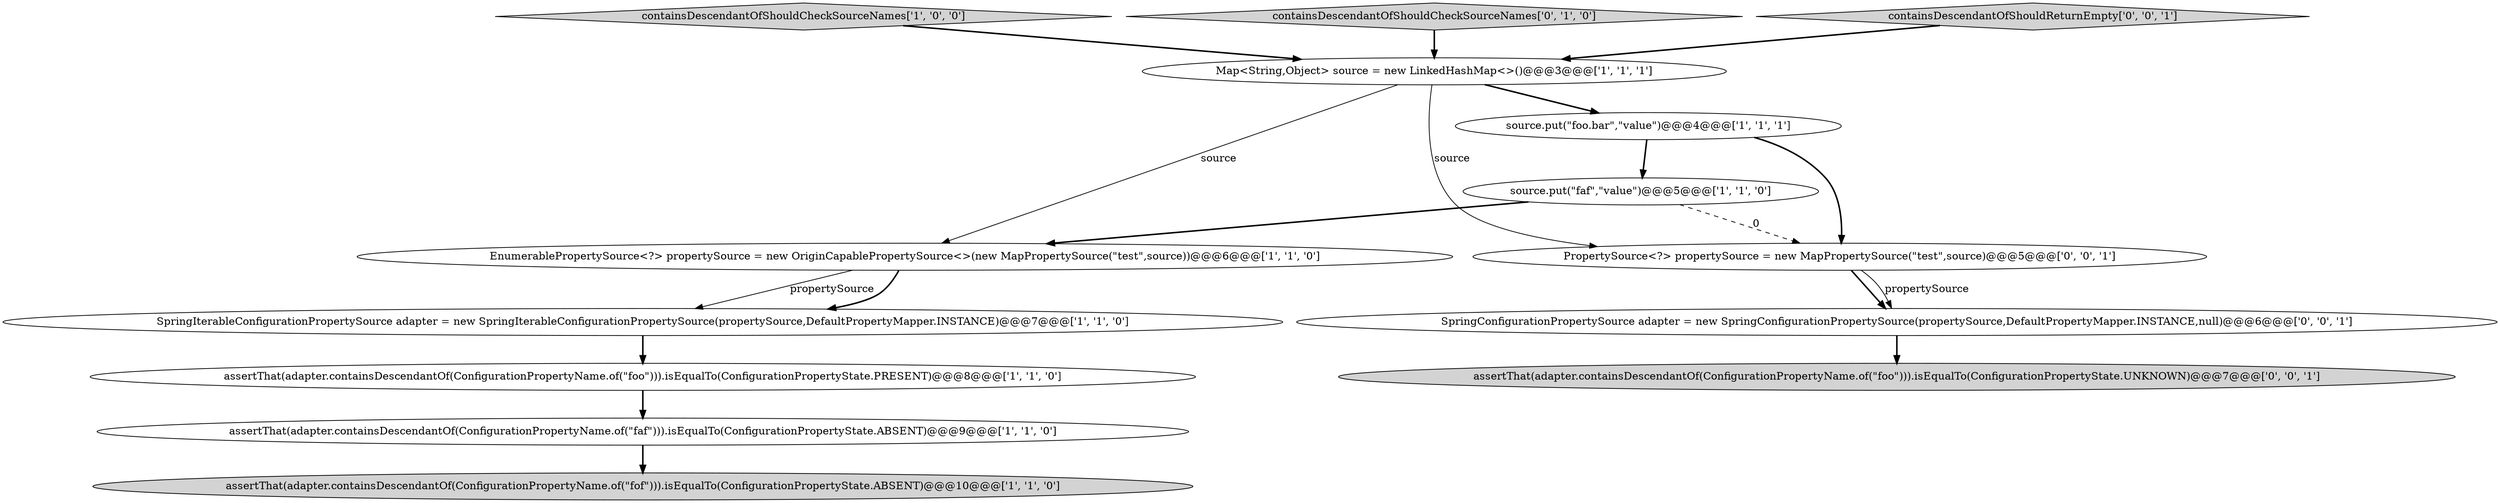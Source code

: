 digraph {
4 [style = filled, label = "source.put(\"faf\",\"value\")@@@5@@@['1', '1', '0']", fillcolor = white, shape = ellipse image = "AAA0AAABBB1BBB"];
5 [style = filled, label = "Map<String,Object> source = new LinkedHashMap<>()@@@3@@@['1', '1', '1']", fillcolor = white, shape = ellipse image = "AAA0AAABBB1BBB"];
10 [style = filled, label = "SpringConfigurationPropertySource adapter = new SpringConfigurationPropertySource(propertySource,DefaultPropertyMapper.INSTANCE,null)@@@6@@@['0', '0', '1']", fillcolor = white, shape = ellipse image = "AAA0AAABBB3BBB"];
0 [style = filled, label = "source.put(\"foo.bar\",\"value\")@@@4@@@['1', '1', '1']", fillcolor = white, shape = ellipse image = "AAA0AAABBB1BBB"];
8 [style = filled, label = "assertThat(adapter.containsDescendantOf(ConfigurationPropertyName.of(\"foo\"))).isEqualTo(ConfigurationPropertyState.PRESENT)@@@8@@@['1', '1', '0']", fillcolor = white, shape = ellipse image = "AAA0AAABBB1BBB"];
7 [style = filled, label = "containsDescendantOfShouldCheckSourceNames['1', '0', '0']", fillcolor = lightgray, shape = diamond image = "AAA0AAABBB1BBB"];
1 [style = filled, label = "assertThat(adapter.containsDescendantOf(ConfigurationPropertyName.of(\"faf\"))).isEqualTo(ConfigurationPropertyState.ABSENT)@@@9@@@['1', '1', '0']", fillcolor = white, shape = ellipse image = "AAA0AAABBB1BBB"];
6 [style = filled, label = "EnumerablePropertySource<?> propertySource = new OriginCapablePropertySource<>(new MapPropertySource(\"test\",source))@@@6@@@['1', '1', '0']", fillcolor = white, shape = ellipse image = "AAA0AAABBB1BBB"];
9 [style = filled, label = "containsDescendantOfShouldCheckSourceNames['0', '1', '0']", fillcolor = lightgray, shape = diamond image = "AAA0AAABBB2BBB"];
13 [style = filled, label = "PropertySource<?> propertySource = new MapPropertySource(\"test\",source)@@@5@@@['0', '0', '1']", fillcolor = white, shape = ellipse image = "AAA0AAABBB3BBB"];
3 [style = filled, label = "assertThat(adapter.containsDescendantOf(ConfigurationPropertyName.of(\"fof\"))).isEqualTo(ConfigurationPropertyState.ABSENT)@@@10@@@['1', '1', '0']", fillcolor = lightgray, shape = ellipse image = "AAA0AAABBB1BBB"];
12 [style = filled, label = "containsDescendantOfShouldReturnEmpty['0', '0', '1']", fillcolor = lightgray, shape = diamond image = "AAA0AAABBB3BBB"];
11 [style = filled, label = "assertThat(adapter.containsDescendantOf(ConfigurationPropertyName.of(\"foo\"))).isEqualTo(ConfigurationPropertyState.UNKNOWN)@@@7@@@['0', '0', '1']", fillcolor = lightgray, shape = ellipse image = "AAA0AAABBB3BBB"];
2 [style = filled, label = "SpringIterableConfigurationPropertySource adapter = new SpringIterableConfigurationPropertySource(propertySource,DefaultPropertyMapper.INSTANCE)@@@7@@@['1', '1', '0']", fillcolor = white, shape = ellipse image = "AAA0AAABBB1BBB"];
1->3 [style = bold, label=""];
9->5 [style = bold, label=""];
8->1 [style = bold, label=""];
13->10 [style = bold, label=""];
7->5 [style = bold, label=""];
10->11 [style = bold, label=""];
13->10 [style = solid, label="propertySource"];
12->5 [style = bold, label=""];
0->13 [style = bold, label=""];
5->0 [style = bold, label=""];
5->6 [style = solid, label="source"];
4->13 [style = dashed, label="0"];
0->4 [style = bold, label=""];
4->6 [style = bold, label=""];
5->13 [style = solid, label="source"];
6->2 [style = solid, label="propertySource"];
2->8 [style = bold, label=""];
6->2 [style = bold, label=""];
}
